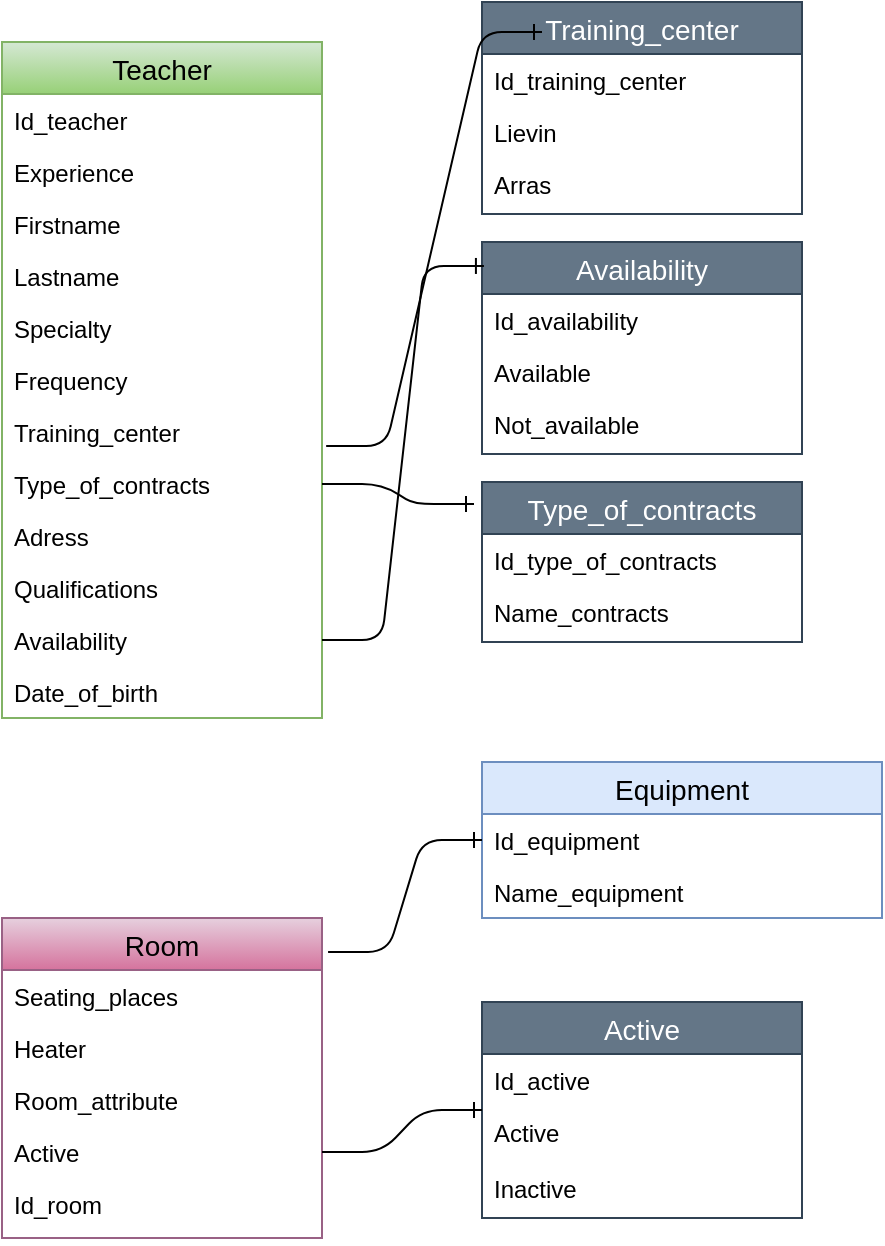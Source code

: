 <mxfile version="12.5.1" type="github"><diagram id="C5RBs43oDa-KdzZeNtuy" name="Page-1"><mxGraphModel dx="1422" dy="794" grid="1" gridSize="10" guides="1" tooltips="1" connect="1" arrows="1" fold="1" page="1" pageScale="1" pageWidth="827" pageHeight="1169" math="0" shadow="0"><root><mxCell id="WIyWlLk6GJQsqaUBKTNV-0"/><mxCell id="WIyWlLk6GJQsqaUBKTNV-1" parent="WIyWlLk6GJQsqaUBKTNV-0"/><mxCell id="NjxsecSV0ff3mmEBP5zi-165" value="Equipment" style="swimlane;fontStyle=0;childLayout=stackLayout;horizontal=1;startSize=26;fillColor=#dae8fc;horizontalStack=0;resizeParent=1;resizeParentMax=0;resizeLast=0;collapsible=1;marginBottom=0;swimlaneFillColor=#ffffff;align=center;fontSize=14;strokeColor=#6c8ebf;" vertex="1" parent="WIyWlLk6GJQsqaUBKTNV-1"><mxGeometry x="280" y="400" width="200" height="78" as="geometry"/></mxCell><mxCell id="NjxsecSV0ff3mmEBP5zi-166" value="Id_equipment" style="text;strokeColor=none;fillColor=none;spacingLeft=4;spacingRight=4;overflow=hidden;rotatable=0;points=[[0,0.5],[1,0.5]];portConstraint=eastwest;fontSize=12;" vertex="1" parent="NjxsecSV0ff3mmEBP5zi-165"><mxGeometry y="26" width="200" height="26" as="geometry"/></mxCell><mxCell id="NjxsecSV0ff3mmEBP5zi-167" value="Name_equipment" style="text;strokeColor=none;fillColor=none;spacingLeft=4;spacingRight=4;overflow=hidden;rotatable=0;points=[[0,0.5],[1,0.5]];portConstraint=eastwest;fontSize=12;" vertex="1" parent="NjxsecSV0ff3mmEBP5zi-165"><mxGeometry y="52" width="200" height="26" as="geometry"/></mxCell><mxCell id="NjxsecSV0ff3mmEBP5zi-254" value="Type_of_contracts" style="swimlane;fontStyle=0;childLayout=stackLayout;horizontal=1;startSize=26;fillColor=#647687;horizontalStack=0;resizeParent=1;resizeParentMax=0;resizeLast=0;collapsible=1;marginBottom=0;swimlaneFillColor=#ffffff;align=center;fontSize=14;strokeColor=#314354;fontColor=#ffffff;" vertex="1" parent="WIyWlLk6GJQsqaUBKTNV-1"><mxGeometry x="280" y="260" width="160" height="80" as="geometry"/></mxCell><mxCell id="NjxsecSV0ff3mmEBP5zi-255" value="Id_type_of_contracts" style="text;strokeColor=none;fillColor=none;spacingLeft=4;spacingRight=4;overflow=hidden;rotatable=0;points=[[0,0.5],[1,0.5]];portConstraint=eastwest;fontSize=12;" vertex="1" parent="NjxsecSV0ff3mmEBP5zi-254"><mxGeometry y="26" width="160" height="26" as="geometry"/></mxCell><mxCell id="NjxsecSV0ff3mmEBP5zi-256" value="Name_contracts" style="text;strokeColor=none;fillColor=none;spacingLeft=4;spacingRight=4;overflow=hidden;rotatable=0;points=[[0,0.5],[1,0.5]];portConstraint=eastwest;fontSize=12;" vertex="1" parent="NjxsecSV0ff3mmEBP5zi-254"><mxGeometry y="52" width="160" height="28" as="geometry"/></mxCell><mxCell id="NjxsecSV0ff3mmEBP5zi-258" value="Teacher" style="swimlane;fontStyle=0;childLayout=stackLayout;horizontal=1;startSize=26;fillColor=#d5e8d4;horizontalStack=0;resizeParent=1;resizeParentMax=0;resizeLast=0;collapsible=1;marginBottom=0;swimlaneFillColor=#ffffff;align=center;fontSize=14;gradientColor=#97d077;strokeColor=#82b366;" vertex="1" parent="WIyWlLk6GJQsqaUBKTNV-1"><mxGeometry x="40" y="40" width="160" height="338" as="geometry"/></mxCell><mxCell id="NjxsecSV0ff3mmEBP5zi-259" value="Id_teacher" style="text;strokeColor=none;fillColor=none;spacingLeft=4;spacingRight=4;overflow=hidden;rotatable=0;points=[[0,0.5],[1,0.5]];portConstraint=eastwest;fontSize=12;" vertex="1" parent="NjxsecSV0ff3mmEBP5zi-258"><mxGeometry y="26" width="160" height="26" as="geometry"/></mxCell><mxCell id="NjxsecSV0ff3mmEBP5zi-260" value="Experience" style="text;strokeColor=none;fillColor=none;spacingLeft=4;spacingRight=4;overflow=hidden;rotatable=0;points=[[0,0.5],[1,0.5]];portConstraint=eastwest;fontSize=12;" vertex="1" parent="NjxsecSV0ff3mmEBP5zi-258"><mxGeometry y="52" width="160" height="26" as="geometry"/></mxCell><mxCell id="NjxsecSV0ff3mmEBP5zi-261" value="Firstname" style="text;strokeColor=none;fillColor=none;spacingLeft=4;spacingRight=4;overflow=hidden;rotatable=0;points=[[0,0.5],[1,0.5]];portConstraint=eastwest;fontSize=12;" vertex="1" parent="NjxsecSV0ff3mmEBP5zi-258"><mxGeometry y="78" width="160" height="26" as="geometry"/></mxCell><mxCell id="NjxsecSV0ff3mmEBP5zi-262" value="Lastname" style="text;strokeColor=none;fillColor=none;spacingLeft=4;spacingRight=4;overflow=hidden;rotatable=0;points=[[0,0.5],[1,0.5]];portConstraint=eastwest;fontSize=12;" vertex="1" parent="NjxsecSV0ff3mmEBP5zi-258"><mxGeometry y="104" width="160" height="26" as="geometry"/></mxCell><mxCell id="NjxsecSV0ff3mmEBP5zi-263" value="Specialty" style="text;strokeColor=none;fillColor=none;spacingLeft=4;spacingRight=4;overflow=hidden;rotatable=0;points=[[0,0.5],[1,0.5]];portConstraint=eastwest;fontSize=12;" vertex="1" parent="NjxsecSV0ff3mmEBP5zi-258"><mxGeometry y="130" width="160" height="26" as="geometry"/></mxCell><mxCell id="NjxsecSV0ff3mmEBP5zi-264" value="Frequency" style="text;strokeColor=none;fillColor=none;spacingLeft=4;spacingRight=4;overflow=hidden;rotatable=0;points=[[0,0.5],[1,0.5]];portConstraint=eastwest;fontSize=12;" vertex="1" parent="NjxsecSV0ff3mmEBP5zi-258"><mxGeometry y="156" width="160" height="26" as="geometry"/></mxCell><mxCell id="NjxsecSV0ff3mmEBP5zi-269" value="Training_center" style="text;strokeColor=none;fillColor=none;spacingLeft=4;spacingRight=4;overflow=hidden;rotatable=0;points=[[0,0.5],[1,0.5]];portConstraint=eastwest;fontSize=12;" vertex="1" parent="NjxsecSV0ff3mmEBP5zi-258"><mxGeometry y="182" width="160" height="26" as="geometry"/></mxCell><mxCell id="NjxsecSV0ff3mmEBP5zi-265" value="Type_of_contracts" style="text;strokeColor=none;fillColor=none;spacingLeft=4;spacingRight=4;overflow=hidden;rotatable=0;points=[[0,0.5],[1,0.5]];portConstraint=eastwest;fontSize=12;" vertex="1" parent="NjxsecSV0ff3mmEBP5zi-258"><mxGeometry y="208" width="160" height="26" as="geometry"/></mxCell><mxCell id="NjxsecSV0ff3mmEBP5zi-270" value="Adress" style="text;strokeColor=none;fillColor=none;spacingLeft=4;spacingRight=4;overflow=hidden;rotatable=0;points=[[0,0.5],[1,0.5]];portConstraint=eastwest;fontSize=12;" vertex="1" parent="NjxsecSV0ff3mmEBP5zi-258"><mxGeometry y="234" width="160" height="26" as="geometry"/></mxCell><mxCell id="NjxsecSV0ff3mmEBP5zi-282" value="Qualifications" style="text;strokeColor=none;fillColor=none;spacingLeft=4;spacingRight=4;overflow=hidden;rotatable=0;points=[[0,0.5],[1,0.5]];portConstraint=eastwest;fontSize=12;" vertex="1" parent="NjxsecSV0ff3mmEBP5zi-258"><mxGeometry y="260" width="160" height="26" as="geometry"/></mxCell><mxCell id="NjxsecSV0ff3mmEBP5zi-266" value="Availability" style="text;strokeColor=none;fillColor=none;spacingLeft=4;spacingRight=4;overflow=hidden;rotatable=0;points=[[0,0.5],[1,0.5]];portConstraint=eastwest;fontSize=12;" vertex="1" parent="NjxsecSV0ff3mmEBP5zi-258"><mxGeometry y="286" width="160" height="26" as="geometry"/></mxCell><mxCell id="NjxsecSV0ff3mmEBP5zi-268" value="Date_of_birth" style="text;strokeColor=none;fillColor=none;spacingLeft=4;spacingRight=4;overflow=hidden;rotatable=0;points=[[0,0.5],[1,0.5]];portConstraint=eastwest;fontSize=12;" vertex="1" parent="NjxsecSV0ff3mmEBP5zi-258"><mxGeometry y="312" width="160" height="26" as="geometry"/></mxCell><mxCell id="NjxsecSV0ff3mmEBP5zi-272" value="Room" style="swimlane;fontStyle=0;childLayout=stackLayout;horizontal=1;startSize=26;fillColor=#e6d0de;horizontalStack=0;resizeParent=1;resizeParentMax=0;resizeLast=0;collapsible=1;marginBottom=0;swimlaneFillColor=#ffffff;align=center;fontSize=14;gradientColor=#d5739d;strokeColor=#996185;" vertex="1" parent="WIyWlLk6GJQsqaUBKTNV-1"><mxGeometry x="40" y="478" width="160" height="160" as="geometry"/></mxCell><mxCell id="NjxsecSV0ff3mmEBP5zi-273" value="Seating_places" style="text;strokeColor=none;fillColor=none;spacingLeft=4;spacingRight=4;overflow=hidden;rotatable=0;points=[[0,0.5],[1,0.5]];portConstraint=eastwest;fontSize=12;" vertex="1" parent="NjxsecSV0ff3mmEBP5zi-272"><mxGeometry y="26" width="160" height="26" as="geometry"/></mxCell><mxCell id="NjxsecSV0ff3mmEBP5zi-274" value="Heater" style="text;strokeColor=none;fillColor=none;spacingLeft=4;spacingRight=4;overflow=hidden;rotatable=0;points=[[0,0.5],[1,0.5]];portConstraint=eastwest;fontSize=12;" vertex="1" parent="NjxsecSV0ff3mmEBP5zi-272"><mxGeometry y="52" width="160" height="26" as="geometry"/></mxCell><mxCell id="NjxsecSV0ff3mmEBP5zi-275" value="Room_attribute" style="text;strokeColor=none;fillColor=none;spacingLeft=4;spacingRight=4;overflow=hidden;rotatable=0;points=[[0,0.5],[1,0.5]];portConstraint=eastwest;fontSize=12;" vertex="1" parent="NjxsecSV0ff3mmEBP5zi-272"><mxGeometry y="78" width="160" height="26" as="geometry"/></mxCell><mxCell id="NjxsecSV0ff3mmEBP5zi-276" value="Active" style="text;strokeColor=none;fillColor=none;spacingLeft=4;spacingRight=4;overflow=hidden;rotatable=0;points=[[0,0.5],[1,0.5]];portConstraint=eastwest;fontSize=12;" vertex="1" parent="NjxsecSV0ff3mmEBP5zi-272"><mxGeometry y="104" width="160" height="26" as="geometry"/></mxCell><mxCell id="NjxsecSV0ff3mmEBP5zi-277" value="Id_room" style="text;strokeColor=none;fillColor=none;spacingLeft=4;spacingRight=4;overflow=hidden;rotatable=0;points=[[0,0.5],[1,0.5]];portConstraint=eastwest;fontSize=12;" vertex="1" parent="NjxsecSV0ff3mmEBP5zi-272"><mxGeometry y="130" width="160" height="30" as="geometry"/></mxCell><mxCell id="NjxsecSV0ff3mmEBP5zi-281" value="" style="edgeStyle=entityRelationEdgeStyle;fontSize=12;html=1;endArrow=ERone;endFill=1;exitX=1.019;exitY=0.106;exitDx=0;exitDy=0;exitPerimeter=0;" edge="1" parent="WIyWlLk6GJQsqaUBKTNV-1" source="NjxsecSV0ff3mmEBP5zi-272" target="NjxsecSV0ff3mmEBP5zi-165"><mxGeometry width="100" height="100" relative="1" as="geometry"><mxPoint x="500" y="200" as="sourcePoint"/><mxPoint x="600" y="100" as="targetPoint"/></mxGeometry></mxCell><mxCell id="NjxsecSV0ff3mmEBP5zi-283" value="" style="edgeStyle=entityRelationEdgeStyle;fontSize=12;html=1;endArrow=ERone;endFill=1;entryX=-0.025;entryY=0.138;entryDx=0;entryDy=0;entryPerimeter=0;" edge="1" parent="WIyWlLk6GJQsqaUBKTNV-1" source="NjxsecSV0ff3mmEBP5zi-265" target="NjxsecSV0ff3mmEBP5zi-254"><mxGeometry width="100" height="100" relative="1" as="geometry"><mxPoint x="260" y="280" as="sourcePoint"/><mxPoint x="140" y="440" as="targetPoint"/></mxGeometry></mxCell><mxCell id="NjxsecSV0ff3mmEBP5zi-284" value="Availability" style="swimlane;fontStyle=0;childLayout=stackLayout;horizontal=1;startSize=26;fillColor=#647687;horizontalStack=0;resizeParent=1;resizeParentMax=0;resizeLast=0;collapsible=1;marginBottom=0;swimlaneFillColor=#ffffff;align=center;fontSize=14;strokeColor=#314354;fontColor=#ffffff;" vertex="1" parent="WIyWlLk6GJQsqaUBKTNV-1"><mxGeometry x="280" y="140" width="160" height="106" as="geometry"/></mxCell><mxCell id="NjxsecSV0ff3mmEBP5zi-285" value="Id_availability" style="text;strokeColor=none;fillColor=none;spacingLeft=4;spacingRight=4;overflow=hidden;rotatable=0;points=[[0,0.5],[1,0.5]];portConstraint=eastwest;fontSize=12;" vertex="1" parent="NjxsecSV0ff3mmEBP5zi-284"><mxGeometry y="26" width="160" height="26" as="geometry"/></mxCell><mxCell id="NjxsecSV0ff3mmEBP5zi-288" value="Available&#10;" style="text;strokeColor=none;fillColor=none;spacingLeft=4;spacingRight=4;overflow=hidden;rotatable=0;points=[[0,0.5],[1,0.5]];portConstraint=eastwest;fontSize=12;" vertex="1" parent="NjxsecSV0ff3mmEBP5zi-284"><mxGeometry y="52" width="160" height="26" as="geometry"/></mxCell><mxCell id="NjxsecSV0ff3mmEBP5zi-286" value="Not_available" style="text;strokeColor=none;fillColor=none;spacingLeft=4;spacingRight=4;overflow=hidden;rotatable=0;points=[[0,0.5],[1,0.5]];portConstraint=eastwest;fontSize=12;" vertex="1" parent="NjxsecSV0ff3mmEBP5zi-284"><mxGeometry y="78" width="160" height="28" as="geometry"/></mxCell><mxCell id="NjxsecSV0ff3mmEBP5zi-287" value="" style="edgeStyle=entityRelationEdgeStyle;fontSize=12;html=1;endArrow=ERone;endFill=1;entryX=0.006;entryY=0.113;entryDx=0;entryDy=0;entryPerimeter=0;" edge="1" parent="WIyWlLk6GJQsqaUBKTNV-1" source="NjxsecSV0ff3mmEBP5zi-266" target="NjxsecSV0ff3mmEBP5zi-284"><mxGeometry width="100" height="100" relative="1" as="geometry"><mxPoint x="200" y="340" as="sourcePoint"/><mxPoint x="300" y="240" as="targetPoint"/></mxGeometry></mxCell><mxCell id="NjxsecSV0ff3mmEBP5zi-289" value="Training_center" style="swimlane;fontStyle=0;childLayout=stackLayout;horizontal=1;startSize=26;fillColor=#647687;horizontalStack=0;resizeParent=1;resizeParentMax=0;resizeLast=0;collapsible=1;marginBottom=0;swimlaneFillColor=#ffffff;align=center;fontSize=14;strokeColor=#314354;fontColor=#ffffff;" vertex="1" parent="WIyWlLk6GJQsqaUBKTNV-1"><mxGeometry x="280" y="20" width="160" height="106" as="geometry"/></mxCell><mxCell id="NjxsecSV0ff3mmEBP5zi-293" value="" style="edgeStyle=entityRelationEdgeStyle;fontSize=12;html=1;endArrow=ERone;endFill=1;exitX=1.013;exitY=0.769;exitDx=0;exitDy=0;exitPerimeter=0;" edge="1" parent="NjxsecSV0ff3mmEBP5zi-289" source="NjxsecSV0ff3mmEBP5zi-269"><mxGeometry width="100" height="100" relative="1" as="geometry"><mxPoint x="-70" y="115" as="sourcePoint"/><mxPoint x="30" y="15" as="targetPoint"/></mxGeometry></mxCell><mxCell id="NjxsecSV0ff3mmEBP5zi-290" value="Id_training_center" style="text;strokeColor=none;fillColor=none;spacingLeft=4;spacingRight=4;overflow=hidden;rotatable=0;points=[[0,0.5],[1,0.5]];portConstraint=eastwest;fontSize=12;" vertex="1" parent="NjxsecSV0ff3mmEBP5zi-289"><mxGeometry y="26" width="160" height="26" as="geometry"/></mxCell><mxCell id="NjxsecSV0ff3mmEBP5zi-291" value="Lievin" style="text;strokeColor=none;fillColor=none;spacingLeft=4;spacingRight=4;overflow=hidden;rotatable=0;points=[[0,0.5],[1,0.5]];portConstraint=eastwest;fontSize=12;" vertex="1" parent="NjxsecSV0ff3mmEBP5zi-289"><mxGeometry y="52" width="160" height="26" as="geometry"/></mxCell><mxCell id="NjxsecSV0ff3mmEBP5zi-292" value="Arras" style="text;strokeColor=none;fillColor=none;spacingLeft=4;spacingRight=4;overflow=hidden;rotatable=0;points=[[0,0.5],[1,0.5]];portConstraint=eastwest;fontSize=12;" vertex="1" parent="NjxsecSV0ff3mmEBP5zi-289"><mxGeometry y="78" width="160" height="28" as="geometry"/></mxCell><mxCell id="NjxsecSV0ff3mmEBP5zi-295" value="Active" style="swimlane;fontStyle=0;childLayout=stackLayout;horizontal=1;startSize=26;fillColor=#647687;horizontalStack=0;resizeParent=1;resizeParentMax=0;resizeLast=0;collapsible=1;marginBottom=0;swimlaneFillColor=#ffffff;align=center;fontSize=14;strokeColor=#314354;fontColor=#ffffff;" vertex="1" parent="WIyWlLk6GJQsqaUBKTNV-1"><mxGeometry x="280" y="520" width="160" height="108" as="geometry"/></mxCell><mxCell id="NjxsecSV0ff3mmEBP5zi-296" value="Id_active" style="text;strokeColor=none;fillColor=none;spacingLeft=4;spacingRight=4;overflow=hidden;rotatable=0;points=[[0,0.5],[1,0.5]];portConstraint=eastwest;fontSize=12;" vertex="1" parent="NjxsecSV0ff3mmEBP5zi-295"><mxGeometry y="26" width="160" height="26" as="geometry"/></mxCell><mxCell id="NjxsecSV0ff3mmEBP5zi-297" value="Active" style="text;strokeColor=none;fillColor=none;spacingLeft=4;spacingRight=4;overflow=hidden;rotatable=0;points=[[0,0.5],[1,0.5]];portConstraint=eastwest;fontSize=12;" vertex="1" parent="NjxsecSV0ff3mmEBP5zi-295"><mxGeometry y="52" width="160" height="28" as="geometry"/></mxCell><mxCell id="NjxsecSV0ff3mmEBP5zi-298" value="Inactive" style="text;strokeColor=none;fillColor=none;spacingLeft=4;spacingRight=4;overflow=hidden;rotatable=0;points=[[0,0.5],[1,0.5]];portConstraint=eastwest;fontSize=12;" vertex="1" parent="NjxsecSV0ff3mmEBP5zi-295"><mxGeometry y="80" width="160" height="28" as="geometry"/></mxCell><mxCell id="NjxsecSV0ff3mmEBP5zi-299" value="" style="edgeStyle=entityRelationEdgeStyle;fontSize=12;html=1;endArrow=ERone;endFill=1;" edge="1" parent="WIyWlLk6GJQsqaUBKTNV-1" source="NjxsecSV0ff3mmEBP5zi-276" target="NjxsecSV0ff3mmEBP5zi-295"><mxGeometry width="100" height="100" relative="1" as="geometry"><mxPoint x="140" y="810" as="sourcePoint"/><mxPoint x="240" y="710" as="targetPoint"/></mxGeometry></mxCell></root></mxGraphModel></diagram></mxfile>